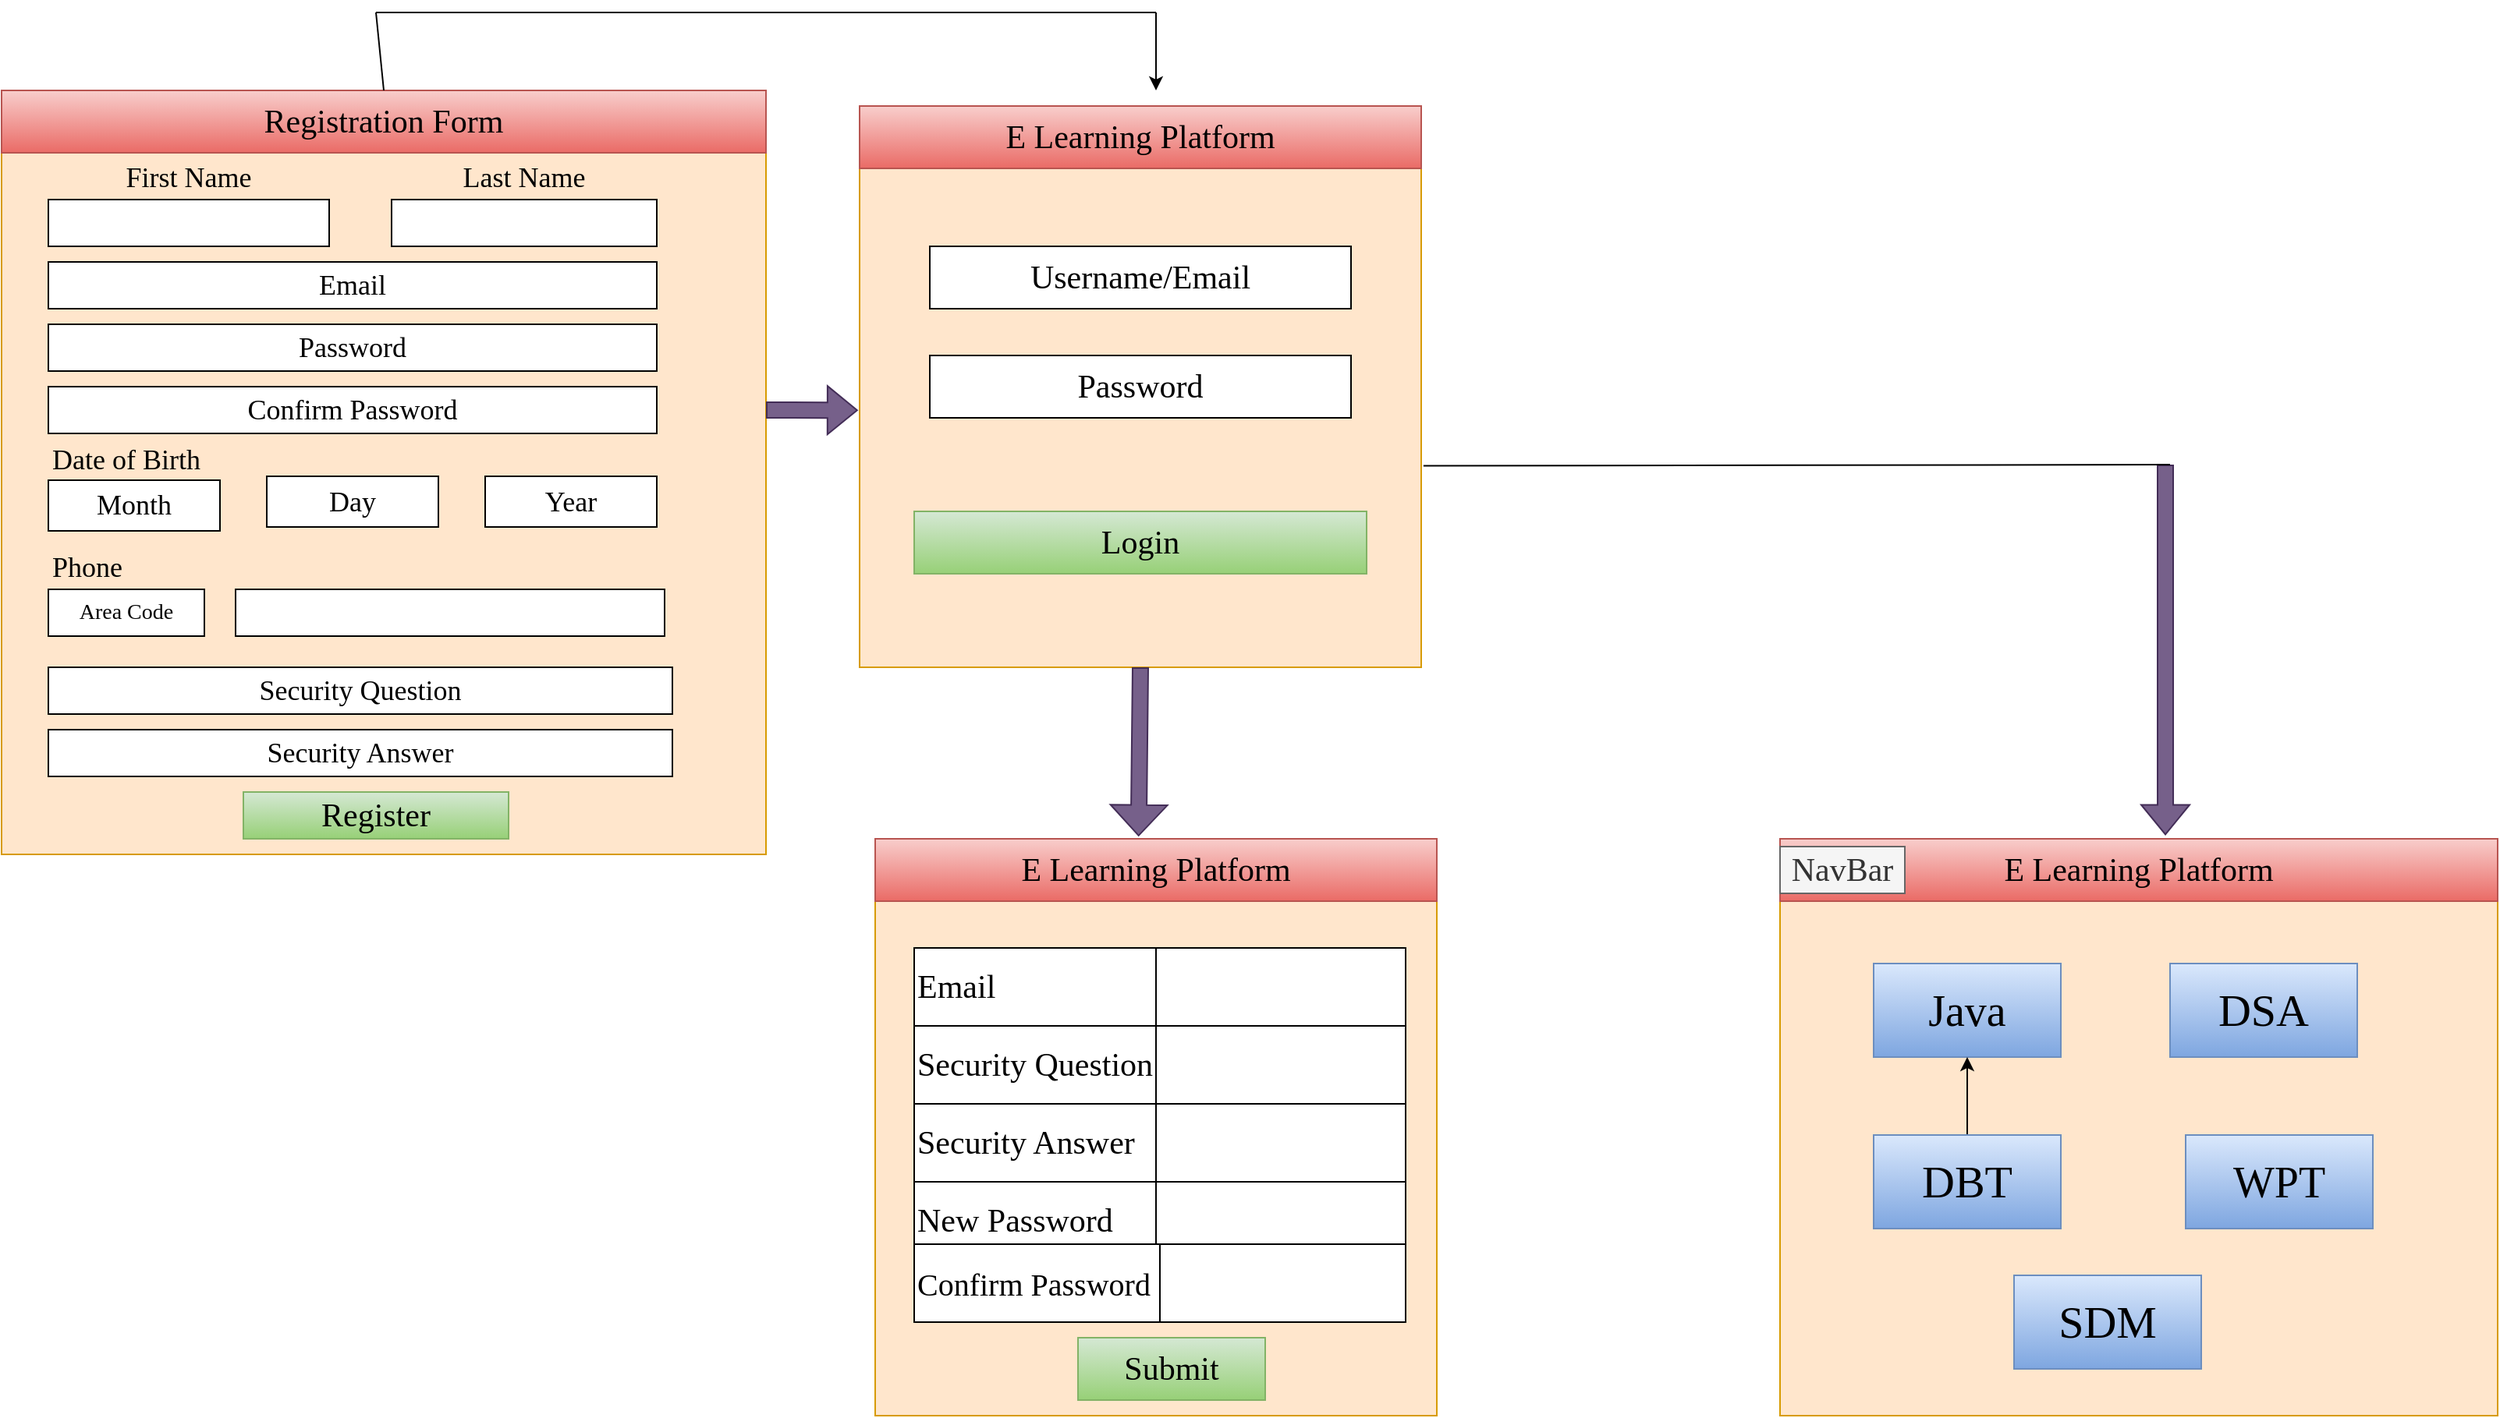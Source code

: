 <mxfile version="20.3.0" type="device"><diagram id="LpGlXPGtjY0k3nSMeX-X" name="Page-1"><mxGraphModel dx="1805" dy="952" grid="1" gridSize="10" guides="1" tooltips="1" connect="1" arrows="1" fold="1" page="1" pageScale="1" pageWidth="850" pageHeight="1100" math="0" shadow="0"><root><mxCell id="0"/><mxCell id="1" parent="0"/><mxCell id="vXBP39q4KjBF8TXthr0C-1" value="" style="whiteSpace=wrap;html=1;aspect=fixed;fontFamily=Times New Roman;labelPosition=center;verticalLabelPosition=middle;align=center;verticalAlign=middle;fillColor=#ffe6cc;strokeColor=#d79b00;" vertex="1" parent="1"><mxGeometry x="550" y="130" width="360" height="360" as="geometry"/></mxCell><mxCell id="vXBP39q4KjBF8TXthr0C-2" value="E Learning Platform" style="rounded=0;whiteSpace=wrap;html=1;fontFamily=Times New Roman;fontSize=21;fillColor=#f8cecc;strokeColor=#b85450;gradientColor=#ea6b66;" vertex="1" parent="1"><mxGeometry x="550" y="130" width="360" height="40" as="geometry"/></mxCell><mxCell id="vXBP39q4KjBF8TXthr0C-3" value="Username/Email" style="rounded=0;whiteSpace=wrap;html=1;fontFamily=Times New Roman;fontSize=21;labelPosition=center;verticalLabelPosition=middle;align=center;verticalAlign=middle;" vertex="1" parent="1"><mxGeometry x="595" y="220" width="270" height="40" as="geometry"/></mxCell><mxCell id="vXBP39q4KjBF8TXthr0C-4" value="Password" style="rounded=0;whiteSpace=wrap;html=1;fontFamily=Times New Roman;fontSize=21;" vertex="1" parent="1"><mxGeometry x="595" y="290" width="270" height="40" as="geometry"/></mxCell><mxCell id="vXBP39q4KjBF8TXthr0C-5" value="Login" style="rounded=0;whiteSpace=wrap;html=1;fontFamily=Times New Roman;fontSize=21;fillColor=#d5e8d4;gradientColor=#97d077;strokeColor=#82b366;" vertex="1" parent="1"><mxGeometry x="585" y="390" width="290" height="40" as="geometry"/></mxCell><mxCell id="vXBP39q4KjBF8TXthr0C-11" value="&lt;span style=&quot;color: rgba(0, 0, 0, 0); font-family: monospace; font-size: 0px;&quot;&gt;%3CmxGraphModel%3E%3Croot%3E%3CmxCell%20id%3D%220%22%2F%3E%3CmxCell%20id%3D%221%22%20parent%3D%220%22%2F%3E%3CmxCell%20id%3D%222%22%20value%3D%22Password%22%20style%3D%22rounded%3D0%3BwhiteSpace%3Dwrap%3Bhtml%3D1%3BfontFamily%3DTimes%20New%20Roman%3BfontSize%3D18%3BfontColor%3Dnone%3B%22%20vertex%3D%221%22%20parent%3D%221%22%3E%3CmxGeometry%20x%3D%2220%22%20y%3D%22295%22%20width%3D%22380%22%20height%3D%2230%22%20as%3D%22geometry%22%2F%3E%3C%2FmxCell%3E%3C%2Froot%3E%3C%2FmxGraphModel%3E&lt;/span&gt;" style="whiteSpace=wrap;html=1;aspect=fixed;fontFamily=Times New Roman;fontSize=21;fillColor=#ffe6cc;strokeColor=#d79b00;labelPosition=right;verticalLabelPosition=top;align=left;verticalAlign=bottom;" vertex="1" parent="1"><mxGeometry y="120" width="490" height="490" as="geometry"/></mxCell><mxCell id="vXBP39q4KjBF8TXthr0C-12" value="Registration Form" style="rounded=0;whiteSpace=wrap;html=1;fontFamily=Times New Roman;fontSize=21;fillColor=#f8cecc;gradientColor=#ea6b66;strokeColor=#b85450;" vertex="1" parent="1"><mxGeometry y="120" width="490" height="40" as="geometry"/></mxCell><mxCell id="vXBP39q4KjBF8TXthr0C-13" value="First Name" style="rounded=0;whiteSpace=wrap;html=1;fontFamily=Times New Roman;fontSize=18;labelPosition=center;verticalLabelPosition=top;align=center;verticalAlign=bottom;" vertex="1" parent="1"><mxGeometry x="30" y="190" width="180" height="30" as="geometry"/></mxCell><mxCell id="vXBP39q4KjBF8TXthr0C-14" value="&lt;font style=&quot;font-size: 18px;&quot;&gt;Last Name&lt;/font&gt;" style="rounded=0;whiteSpace=wrap;html=1;fontFamily=Times New Roman;fontSize=18;labelPosition=center;verticalLabelPosition=top;align=center;verticalAlign=bottom;" vertex="1" parent="1"><mxGeometry x="250" y="190" width="170" height="30" as="geometry"/></mxCell><mxCell id="vXBP39q4KjBF8TXthr0C-18" value="Email" style="rounded=0;whiteSpace=wrap;html=1;fontFamily=Times New Roman;fontSize=18;fontColor=none;labelPosition=center;verticalLabelPosition=middle;align=center;verticalAlign=middle;" vertex="1" parent="1"><mxGeometry x="30" y="230" width="390" height="30" as="geometry"/></mxCell><mxCell id="vXBP39q4KjBF8TXthr0C-19" value="Password" style="rounded=0;whiteSpace=wrap;html=1;fontFamily=Times New Roman;fontSize=18;fontColor=none;" vertex="1" parent="1"><mxGeometry x="30" y="270" width="390" height="30" as="geometry"/></mxCell><mxCell id="vXBP39q4KjBF8TXthr0C-20" value="Confirm Password" style="rounded=0;whiteSpace=wrap;html=1;fontFamily=Times New Roman;fontSize=18;fontColor=none;" vertex="1" parent="1"><mxGeometry x="30" y="310" width="390" height="30" as="geometry"/></mxCell><mxCell id="vXBP39q4KjBF8TXthr0C-22" value="Date of Birth" style="rounded=0;whiteSpace=wrap;html=1;fontFamily=Times New Roman;fontSize=18;fontColor=none;labelPosition=center;verticalLabelPosition=top;align=center;verticalAlign=bottom;" vertex="1" parent="1"><mxGeometry x="30" y="371.25" width="100" height="30" as="geometry"/></mxCell><mxCell id="vXBP39q4KjBF8TXthr0C-27" value="Day" style="rounded=0;whiteSpace=wrap;html=1;fontFamily=Times New Roman;fontSize=18;fontColor=none;" vertex="1" parent="1"><mxGeometry x="170" y="367.5" width="110" height="32.5" as="geometry"/></mxCell><mxCell id="vXBP39q4KjBF8TXthr0C-28" value="Year" style="rounded=0;whiteSpace=wrap;html=1;fontFamily=Times New Roman;fontSize=18;fontColor=none;" vertex="1" parent="1"><mxGeometry x="310" y="367.5" width="110" height="32.5" as="geometry"/></mxCell><mxCell id="vXBP39q4KjBF8TXthr0C-29" value="Month" style="rounded=0;whiteSpace=wrap;html=1;fontFamily=Times New Roman;fontSize=18;fontColor=none;" vertex="1" parent="1"><mxGeometry x="30" y="370" width="110" height="32.5" as="geometry"/></mxCell><mxCell id="vXBP39q4KjBF8TXthr0C-33" value="Phone" style="rounded=0;whiteSpace=wrap;html=1;fontFamily=Times New Roman;fontSize=18;fontColor=none;labelPosition=center;verticalLabelPosition=top;align=center;verticalAlign=bottom;" vertex="1" parent="1"><mxGeometry x="30" y="440" width="50" height="30" as="geometry"/></mxCell><mxCell id="vXBP39q4KjBF8TXthr0C-34" value="Area Code" style="rounded=0;whiteSpace=wrap;html=1;fontFamily=Times New Roman;fontSize=14;fontColor=none;labelPosition=center;verticalLabelPosition=middle;align=center;verticalAlign=middle;" vertex="1" parent="1"><mxGeometry x="30" y="440" width="100" height="30" as="geometry"/></mxCell><mxCell id="vXBP39q4KjBF8TXthr0C-35" value="" style="rounded=0;whiteSpace=wrap;html=1;fontFamily=Times New Roman;fontSize=18;fontColor=none;" vertex="1" parent="1"><mxGeometry x="150" y="440" width="275" height="30" as="geometry"/></mxCell><mxCell id="vXBP39q4KjBF8TXthr0C-37" value="Security Question" style="rounded=0;whiteSpace=wrap;html=1;fontFamily=Times New Roman;fontSize=18;fontColor=none;" vertex="1" parent="1"><mxGeometry x="30" y="490" width="400" height="30" as="geometry"/></mxCell><mxCell id="vXBP39q4KjBF8TXthr0C-38" value="Security Answer" style="rounded=0;whiteSpace=wrap;html=1;fontFamily=Times New Roman;fontSize=18;fontColor=none;" vertex="1" parent="1"><mxGeometry x="30" y="530" width="400" height="30" as="geometry"/></mxCell><mxCell id="vXBP39q4KjBF8TXthr0C-39" value="Register" style="rounded=0;whiteSpace=wrap;html=1;fontFamily=Times New Roman;fontSize=21;labelPosition=center;verticalLabelPosition=middle;align=center;verticalAlign=middle;fillColor=#d5e8d4;strokeColor=#82b366;gradientColor=#97d077;" vertex="1" parent="1"><mxGeometry x="155" y="570" width="170" height="30" as="geometry"/></mxCell><mxCell id="vXBP39q4KjBF8TXthr0C-41" style="edgeStyle=none;rounded=0;orthogonalLoop=1;jettySize=auto;html=1;exitX=0.75;exitY=1;exitDx=0;exitDy=0;fontFamily=Times New Roman;fontSize=14;fontColor=none;" edge="1" parent="1" source="vXBP39q4KjBF8TXthr0C-14" target="vXBP39q4KjBF8TXthr0C-14"><mxGeometry relative="1" as="geometry"/></mxCell><mxCell id="vXBP39q4KjBF8TXthr0C-48" value="" style="shape=flexArrow;endArrow=classic;html=1;rounded=0;fontFamily=Times New Roman;fontSize=21;fontColor=none;entryX=-0.003;entryY=0.542;entryDx=0;entryDy=0;entryPerimeter=0;fillColor=#76608a;strokeColor=#432D57;" edge="1" parent="1" target="vXBP39q4KjBF8TXthr0C-1"><mxGeometry width="50" height="50" relative="1" as="geometry"><mxPoint x="490" y="325" as="sourcePoint"/><mxPoint x="540" y="330" as="targetPoint"/></mxGeometry></mxCell><mxCell id="vXBP39q4KjBF8TXthr0C-50" value="" style="endArrow=none;html=1;rounded=0;fontFamily=Times New Roman;fontSize=21;fontColor=none;exitX=0.5;exitY=0;exitDx=0;exitDy=0;" edge="1" parent="1" source="vXBP39q4KjBF8TXthr0C-12"><mxGeometry width="50" height="50" relative="1" as="geometry"><mxPoint x="190" y="120" as="sourcePoint"/><mxPoint x="240" y="70" as="targetPoint"/></mxGeometry></mxCell><mxCell id="vXBP39q4KjBF8TXthr0C-55" value="" style="endArrow=none;html=1;rounded=0;fontFamily=Times New Roman;fontSize=21;fontColor=none;" edge="1" parent="1"><mxGeometry width="50" height="50" relative="1" as="geometry"><mxPoint x="240" y="70" as="sourcePoint"/><mxPoint x="740" y="70" as="targetPoint"/><Array as="points"><mxPoint x="330" y="70"/></Array></mxGeometry></mxCell><mxCell id="vXBP39q4KjBF8TXthr0C-56" value="" style="endArrow=classic;html=1;rounded=0;fontFamily=Times New Roman;fontSize=21;fontColor=none;" edge="1" parent="1"><mxGeometry width="50" height="50" relative="1" as="geometry"><mxPoint x="740" y="70" as="sourcePoint"/><mxPoint x="740" y="120" as="targetPoint"/></mxGeometry></mxCell><mxCell id="vXBP39q4KjBF8TXthr0C-58" value="" style="whiteSpace=wrap;html=1;aspect=fixed;fontFamily=Times New Roman;labelPosition=center;verticalLabelPosition=middle;align=center;verticalAlign=middle;fillColor=#ffe6cc;strokeColor=#d79b00;" vertex="1" parent="1"><mxGeometry x="560" y="610" width="360" height="360" as="geometry"/></mxCell><mxCell id="vXBP39q4KjBF8TXthr0C-59" value="E Learning Platform" style="rounded=0;whiteSpace=wrap;html=1;fontFamily=Times New Roman;fontSize=21;fillColor=#f8cecc;strokeColor=#b85450;gradientColor=#ea6b66;" vertex="1" parent="1"><mxGeometry x="560" y="600" width="360" height="40" as="geometry"/></mxCell><mxCell id="vXBP39q4KjBF8TXthr0C-64" value="Email" style="rounded=0;whiteSpace=wrap;html=1;fontFamily=Times New Roman;fontSize=21;fontColor=none;align=left;labelPosition=center;verticalLabelPosition=middle;verticalAlign=middle;" vertex="1" parent="1"><mxGeometry x="585" y="670" width="315" height="50" as="geometry"/></mxCell><mxCell id="vXBP39q4KjBF8TXthr0C-65" value="Security Question" style="rounded=0;whiteSpace=wrap;html=1;fontFamily=Times New Roman;fontSize=21;fontColor=none;align=left;" vertex="1" parent="1"><mxGeometry x="585" y="720" width="315" height="50" as="geometry"/></mxCell><mxCell id="vXBP39q4KjBF8TXthr0C-66" value="Security Answer" style="rounded=0;whiteSpace=wrap;html=1;fontFamily=Times New Roman;fontSize=21;fontColor=none;align=left;" vertex="1" parent="1"><mxGeometry x="585" y="770" width="315" height="50" as="geometry"/></mxCell><mxCell id="vXBP39q4KjBF8TXthr0C-67" value="New Password" style="rounded=0;whiteSpace=wrap;html=1;fontFamily=Times New Roman;fontSize=21;fontColor=none;align=left;" vertex="1" parent="1"><mxGeometry x="585" y="820" width="315" height="50" as="geometry"/></mxCell><mxCell id="vXBP39q4KjBF8TXthr0C-70" value="" style="endArrow=none;html=1;rounded=0;fontFamily=Times New Roman;fontSize=21;fontColor=none;" edge="1" parent="1"><mxGeometry width="50" height="50" relative="1" as="geometry"><mxPoint x="740" y="870" as="sourcePoint"/><mxPoint x="740" y="670" as="targetPoint"/><Array as="points"/></mxGeometry></mxCell><mxCell id="vXBP39q4KjBF8TXthr0C-72" value="Confirm Password" style="rounded=0;whiteSpace=wrap;html=1;fontFamily=Times New Roman;fontSize=20;fontColor=none;align=left;labelPosition=center;verticalLabelPosition=middle;verticalAlign=middle;" vertex="1" parent="1"><mxGeometry x="585" y="860" width="315" height="50" as="geometry"/></mxCell><mxCell id="vXBP39q4KjBF8TXthr0C-73" value="" style="endArrow=none;html=1;rounded=0;fontFamily=Times New Roman;fontSize=21;fontColor=none;exitX=0.5;exitY=1;exitDx=0;exitDy=0;entryX=0.5;entryY=0;entryDx=0;entryDy=0;" edge="1" parent="1" source="vXBP39q4KjBF8TXthr0C-72" target="vXBP39q4KjBF8TXthr0C-72"><mxGeometry width="50" height="50" relative="1" as="geometry"><mxPoint x="760" y="690" as="sourcePoint"/><mxPoint x="810" y="640" as="targetPoint"/></mxGeometry></mxCell><mxCell id="vXBP39q4KjBF8TXthr0C-74" value="&lt;font style=&quot;font-size: 21px;&quot;&gt;Submit&lt;/font&gt;" style="rounded=0;whiteSpace=wrap;html=1;fontFamily=Times New Roman;fontSize=20;fillColor=#d5e8d4;gradientColor=#97d077;strokeColor=#82b366;" vertex="1" parent="1"><mxGeometry x="690" y="920" width="120" height="40" as="geometry"/></mxCell><mxCell id="vXBP39q4KjBF8TXthr0C-76" style="edgeStyle=none;rounded=0;orthogonalLoop=1;jettySize=auto;html=1;exitX=0.75;exitY=0;exitDx=0;exitDy=0;fontFamily=Times New Roman;fontSize=20;fontColor=none;" edge="1" parent="1" source="vXBP39q4KjBF8TXthr0C-74" target="vXBP39q4KjBF8TXthr0C-74"><mxGeometry relative="1" as="geometry"/></mxCell><mxCell id="vXBP39q4KjBF8TXthr0C-78" style="edgeStyle=none;rounded=0;orthogonalLoop=1;jettySize=auto;html=1;exitX=0.5;exitY=1;exitDx=0;exitDy=0;fontFamily=Times New Roman;fontSize=20;fontColor=none;" edge="1" parent="1" source="vXBP39q4KjBF8TXthr0C-74" target="vXBP39q4KjBF8TXthr0C-74"><mxGeometry relative="1" as="geometry"/></mxCell><mxCell id="vXBP39q4KjBF8TXthr0C-80" value="" style="shape=flexArrow;endArrow=classic;html=1;rounded=0;fontFamily=Times New Roman;fontSize=21;fontColor=none;exitX=0.5;exitY=1;exitDx=0;exitDy=0;endWidth=25.455;endSize=6.2;entryX=0.469;entryY=-0.039;entryDx=0;entryDy=0;entryPerimeter=0;fillColor=#76608a;strokeColor=#432D57;" edge="1" parent="1" source="vXBP39q4KjBF8TXthr0C-1" target="vXBP39q4KjBF8TXthr0C-59"><mxGeometry width="50" height="50" relative="1" as="geometry"><mxPoint x="500" y="540" as="sourcePoint"/><mxPoint x="730" y="590" as="targetPoint"/></mxGeometry></mxCell><mxCell id="vXBP39q4KjBF8TXthr0C-81" value="" style="rounded=0;whiteSpace=wrap;html=1;fontFamily=Times New Roman;fontSize=21;fillColor=#ffe6cc;strokeColor=#d79b00;" vertex="1" parent="1"><mxGeometry x="1140" y="600" width="460" height="370" as="geometry"/></mxCell><mxCell id="vXBP39q4KjBF8TXthr0C-82" value="E Learning Platform" style="rounded=0;whiteSpace=wrap;html=1;fontFamily=Times New Roman;fontSize=21;fillColor=#f8cecc;strokeColor=#b85450;gradientColor=#ea6b66;" vertex="1" parent="1"><mxGeometry x="1140" y="600" width="460" height="40" as="geometry"/></mxCell><mxCell id="vXBP39q4KjBF8TXthr0C-83" value="NavBar" style="rounded=0;whiteSpace=wrap;html=1;fontFamily=Times New Roman;fontSize=21;fillColor=#f5f5f5;fontColor=#333333;strokeColor=#666666;" vertex="1" parent="1"><mxGeometry x="1140" y="605" width="80" height="30" as="geometry"/></mxCell><mxCell id="vXBP39q4KjBF8TXthr0C-84" value="&lt;font style=&quot;font-size: 28px;&quot;&gt;Java&lt;/font&gt;" style="rounded=0;whiteSpace=wrap;html=1;fontFamily=Times New Roman;fontSize=21;fillColor=#dae8fc;strokeColor=#6c8ebf;gradientColor=#7ea6e0;" vertex="1" parent="1"><mxGeometry x="1200" y="680" width="120" height="60" as="geometry"/></mxCell><mxCell id="vXBP39q4KjBF8TXthr0C-90" value="" style="edgeStyle=none;rounded=0;orthogonalLoop=1;jettySize=auto;html=1;fontFamily=Times New Roman;fontSize=28;fontColor=none;" edge="1" parent="1" source="vXBP39q4KjBF8TXthr0C-85" target="vXBP39q4KjBF8TXthr0C-84"><mxGeometry relative="1" as="geometry"/></mxCell><mxCell id="vXBP39q4KjBF8TXthr0C-85" value="&lt;font style=&quot;font-size: 29px;&quot;&gt;DBT&lt;/font&gt;" style="rounded=0;whiteSpace=wrap;html=1;fontFamily=Times New Roman;fontSize=21;fillColor=#dae8fc;strokeColor=#6c8ebf;gradientColor=#7ea6e0;" vertex="1" parent="1"><mxGeometry x="1200" y="790" width="120" height="60" as="geometry"/></mxCell><mxCell id="vXBP39q4KjBF8TXthr0C-87" value="WPT" style="rounded=0;whiteSpace=wrap;html=1;fontFamily=Times New Roman;fontSize=28;fillColor=#dae8fc;gradientColor=#7ea6e0;strokeColor=#6c8ebf;" vertex="1" parent="1"><mxGeometry x="1400" y="790" width="120" height="60" as="geometry"/></mxCell><mxCell id="vXBP39q4KjBF8TXthr0C-88" value="&lt;font style=&quot;font-size: 29px;&quot;&gt;DSA&lt;/font&gt;" style="rounded=0;whiteSpace=wrap;html=1;fontFamily=Times New Roman;fontSize=21;fillColor=#dae8fc;strokeColor=#6c8ebf;gradientColor=#7ea6e0;" vertex="1" parent="1"><mxGeometry x="1390" y="680" width="120" height="60" as="geometry"/></mxCell><mxCell id="vXBP39q4KjBF8TXthr0C-89" value="&lt;span style=&quot;font-size: 29px;&quot;&gt;SDM&lt;/span&gt;" style="rounded=0;whiteSpace=wrap;html=1;fontFamily=Times New Roman;fontSize=21;fillColor=#dae8fc;strokeColor=#6c8ebf;gradientColor=#7ea6e0;" vertex="1" parent="1"><mxGeometry x="1290" y="880" width="120" height="60" as="geometry"/></mxCell><mxCell id="vXBP39q4KjBF8TXthr0C-93" value="" style="shape=flexArrow;endArrow=classic;html=1;rounded=0;fontFamily=Times New Roman;fontSize=28;fontColor=none;entryX=0.537;entryY=-0.057;entryDx=0;entryDy=0;entryPerimeter=0;fillColor=#76608a;strokeColor=#432D57;" edge="1" parent="1" target="vXBP39q4KjBF8TXthr0C-82"><mxGeometry width="50" height="50" relative="1" as="geometry"><mxPoint x="1387" y="360" as="sourcePoint"/><mxPoint x="930" y="540" as="targetPoint"/></mxGeometry></mxCell><mxCell id="vXBP39q4KjBF8TXthr0C-95" value="" style="endArrow=none;html=1;rounded=0;fontFamily=Times New Roman;fontSize=28;fontColor=none;exitX=1.004;exitY=0.641;exitDx=0;exitDy=0;exitPerimeter=0;" edge="1" parent="1" source="vXBP39q4KjBF8TXthr0C-1"><mxGeometry width="50" height="50" relative="1" as="geometry"><mxPoint x="1120" y="920" as="sourcePoint"/><mxPoint x="1390" y="360" as="targetPoint"/></mxGeometry></mxCell></root></mxGraphModel></diagram></mxfile>